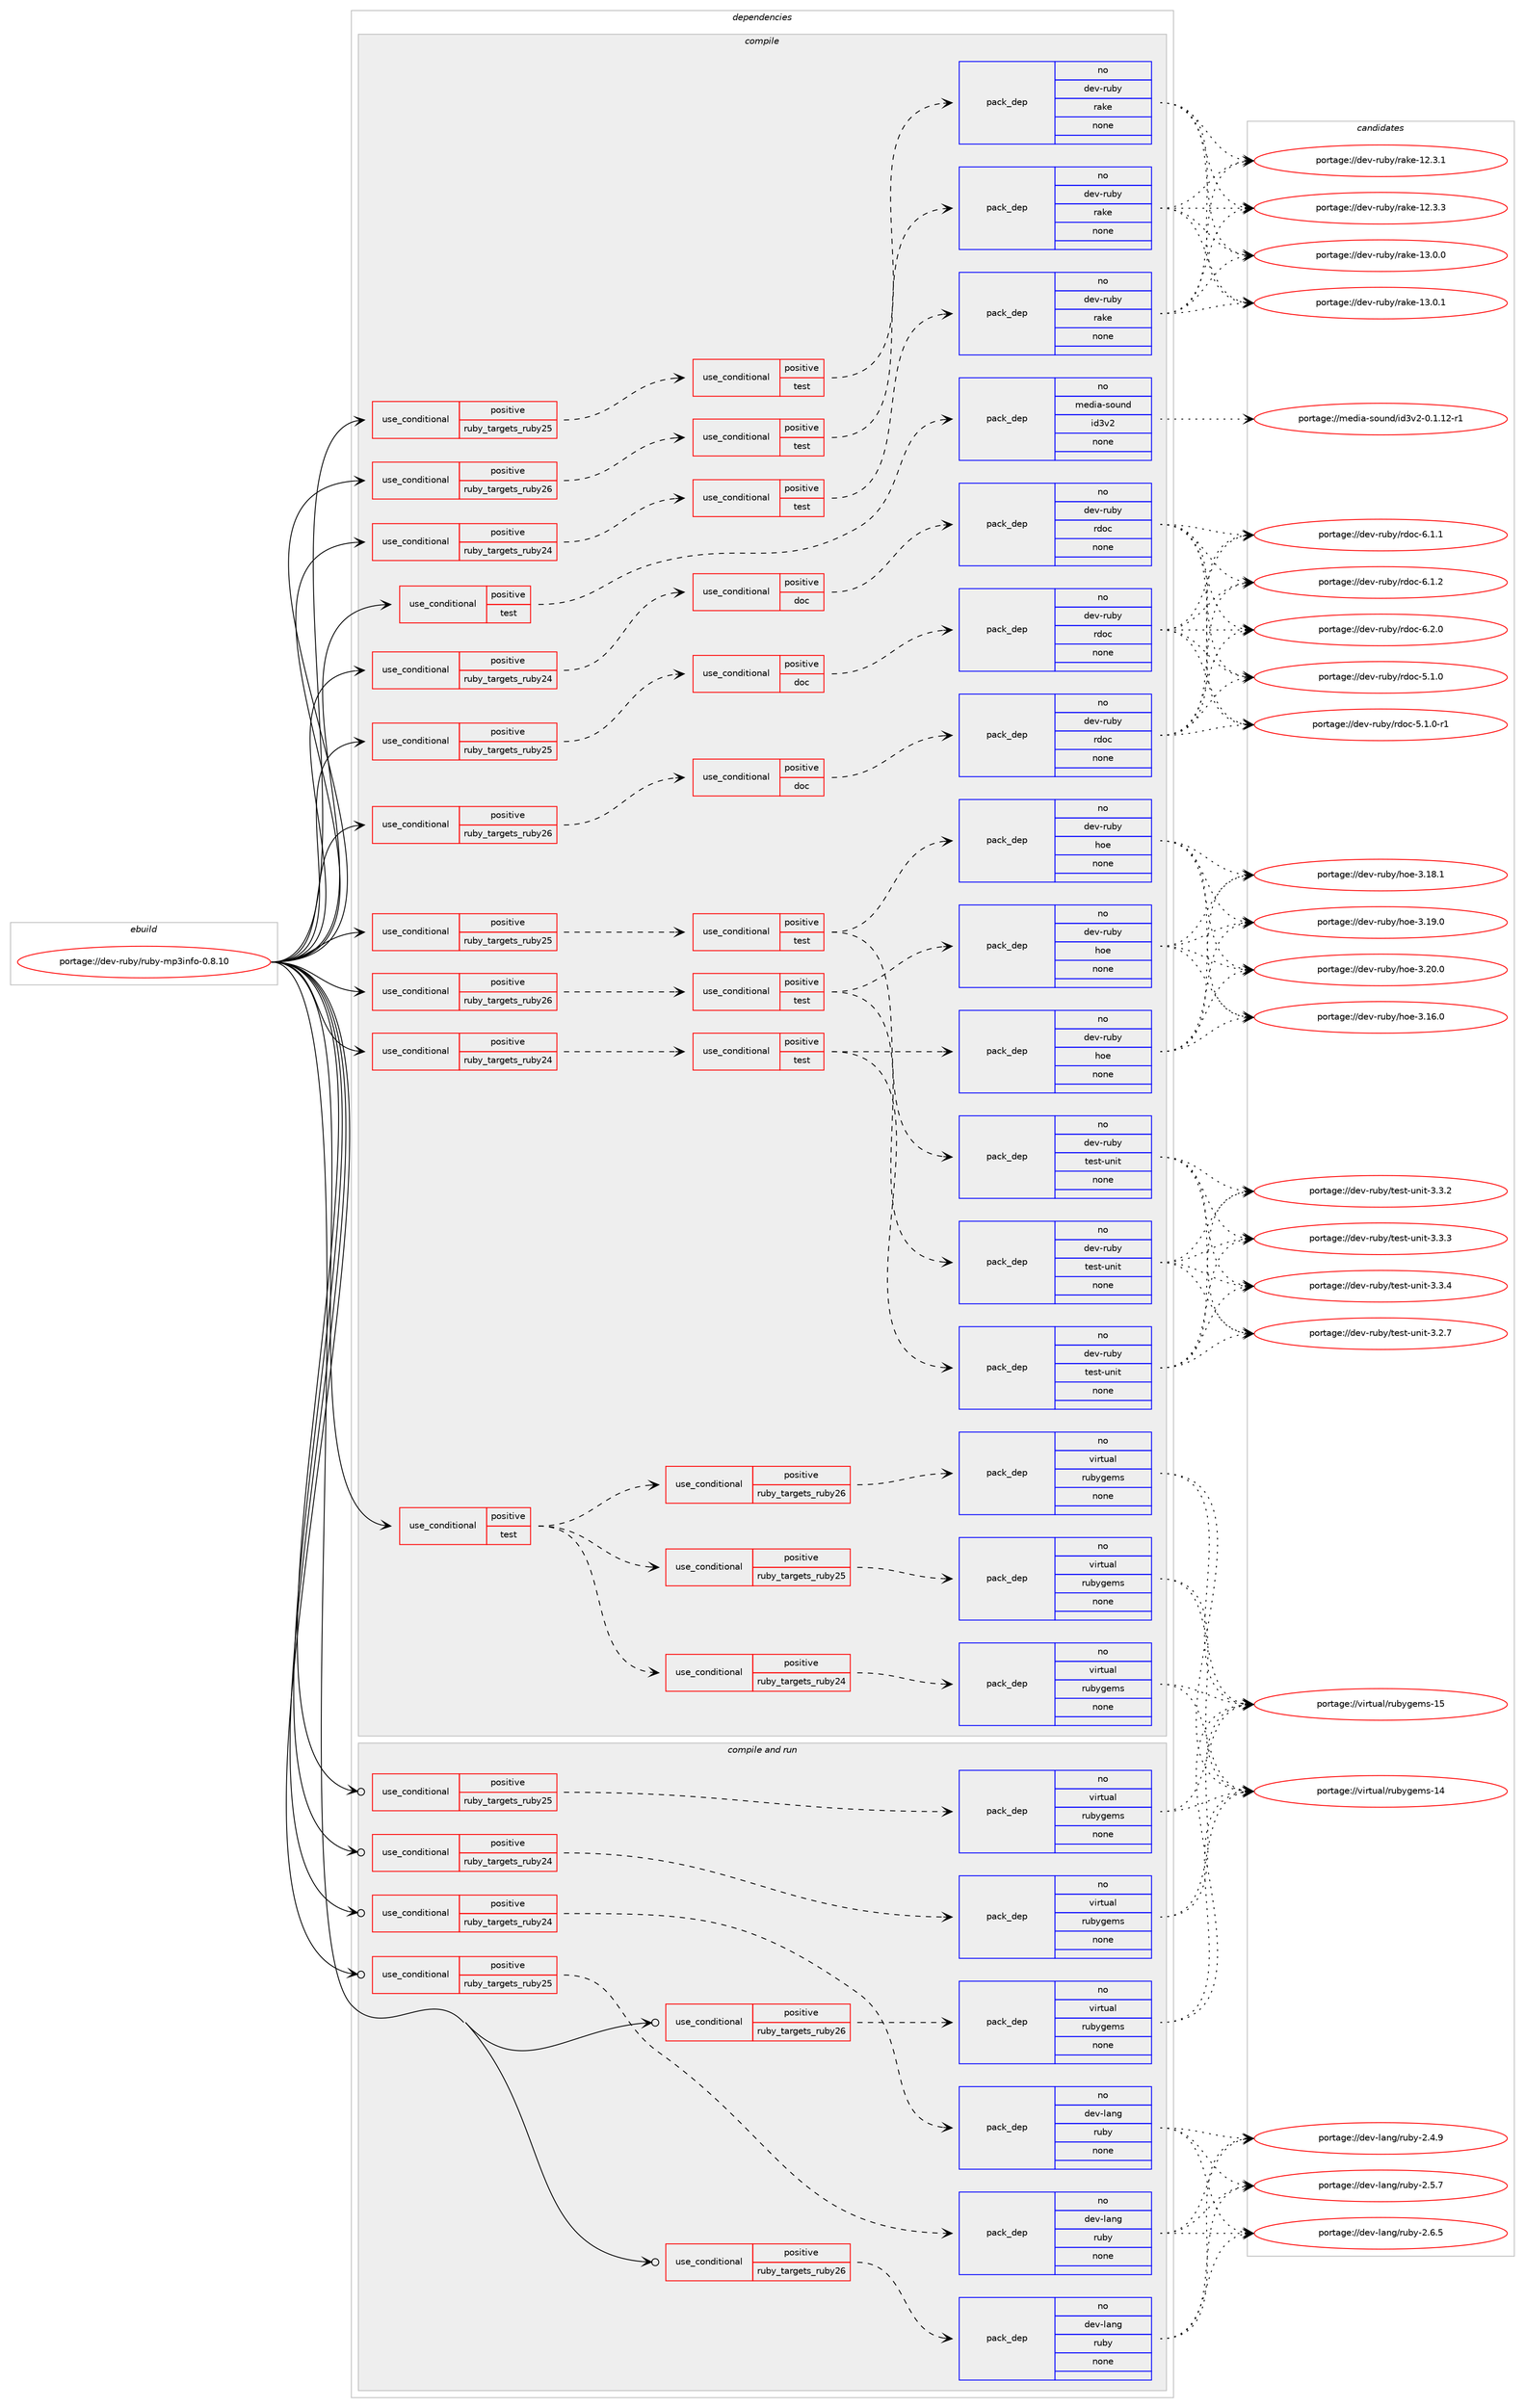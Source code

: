 digraph prolog {

# *************
# Graph options
# *************

newrank=true;
concentrate=true;
compound=true;
graph [rankdir=LR,fontname=Helvetica,fontsize=10,ranksep=1.5];#, ranksep=2.5, nodesep=0.2];
edge  [arrowhead=vee];
node  [fontname=Helvetica,fontsize=10];

# **********
# The ebuild
# **********

subgraph cluster_leftcol {
color=gray;
rank=same;
label=<<i>ebuild</i>>;
id [label="portage://dev-ruby/ruby-mp3info-0.8.10", color=red, width=4, href="../dev-ruby/ruby-mp3info-0.8.10.svg"];
}

# ****************
# The dependencies
# ****************

subgraph cluster_midcol {
color=gray;
label=<<i>dependencies</i>>;
subgraph cluster_compile {
fillcolor="#eeeeee";
style=filled;
label=<<i>compile</i>>;
subgraph cond64249 {
dependency245363 [label=<<TABLE BORDER="0" CELLBORDER="1" CELLSPACING="0" CELLPADDING="4"><TR><TD ROWSPAN="3" CELLPADDING="10">use_conditional</TD></TR><TR><TD>positive</TD></TR><TR><TD>ruby_targets_ruby24</TD></TR></TABLE>>, shape=none, color=red];
subgraph cond64250 {
dependency245364 [label=<<TABLE BORDER="0" CELLBORDER="1" CELLSPACING="0" CELLPADDING="4"><TR><TD ROWSPAN="3" CELLPADDING="10">use_conditional</TD></TR><TR><TD>positive</TD></TR><TR><TD>doc</TD></TR></TABLE>>, shape=none, color=red];
subgraph pack177569 {
dependency245365 [label=<<TABLE BORDER="0" CELLBORDER="1" CELLSPACING="0" CELLPADDING="4" WIDTH="220"><TR><TD ROWSPAN="6" CELLPADDING="30">pack_dep</TD></TR><TR><TD WIDTH="110">no</TD></TR><TR><TD>dev-ruby</TD></TR><TR><TD>rdoc</TD></TR><TR><TD>none</TD></TR><TR><TD></TD></TR></TABLE>>, shape=none, color=blue];
}
dependency245364:e -> dependency245365:w [weight=20,style="dashed",arrowhead="vee"];
}
dependency245363:e -> dependency245364:w [weight=20,style="dashed",arrowhead="vee"];
}
id:e -> dependency245363:w [weight=20,style="solid",arrowhead="vee"];
subgraph cond64251 {
dependency245366 [label=<<TABLE BORDER="0" CELLBORDER="1" CELLSPACING="0" CELLPADDING="4"><TR><TD ROWSPAN="3" CELLPADDING="10">use_conditional</TD></TR><TR><TD>positive</TD></TR><TR><TD>ruby_targets_ruby24</TD></TR></TABLE>>, shape=none, color=red];
subgraph cond64252 {
dependency245367 [label=<<TABLE BORDER="0" CELLBORDER="1" CELLSPACING="0" CELLPADDING="4"><TR><TD ROWSPAN="3" CELLPADDING="10">use_conditional</TD></TR><TR><TD>positive</TD></TR><TR><TD>test</TD></TR></TABLE>>, shape=none, color=red];
subgraph pack177570 {
dependency245368 [label=<<TABLE BORDER="0" CELLBORDER="1" CELLSPACING="0" CELLPADDING="4" WIDTH="220"><TR><TD ROWSPAN="6" CELLPADDING="30">pack_dep</TD></TR><TR><TD WIDTH="110">no</TD></TR><TR><TD>dev-ruby</TD></TR><TR><TD>hoe</TD></TR><TR><TD>none</TD></TR><TR><TD></TD></TR></TABLE>>, shape=none, color=blue];
}
dependency245367:e -> dependency245368:w [weight=20,style="dashed",arrowhead="vee"];
subgraph pack177571 {
dependency245369 [label=<<TABLE BORDER="0" CELLBORDER="1" CELLSPACING="0" CELLPADDING="4" WIDTH="220"><TR><TD ROWSPAN="6" CELLPADDING="30">pack_dep</TD></TR><TR><TD WIDTH="110">no</TD></TR><TR><TD>dev-ruby</TD></TR><TR><TD>test-unit</TD></TR><TR><TD>none</TD></TR><TR><TD></TD></TR></TABLE>>, shape=none, color=blue];
}
dependency245367:e -> dependency245369:w [weight=20,style="dashed",arrowhead="vee"];
}
dependency245366:e -> dependency245367:w [weight=20,style="dashed",arrowhead="vee"];
}
id:e -> dependency245366:w [weight=20,style="solid",arrowhead="vee"];
subgraph cond64253 {
dependency245370 [label=<<TABLE BORDER="0" CELLBORDER="1" CELLSPACING="0" CELLPADDING="4"><TR><TD ROWSPAN="3" CELLPADDING="10">use_conditional</TD></TR><TR><TD>positive</TD></TR><TR><TD>ruby_targets_ruby24</TD></TR></TABLE>>, shape=none, color=red];
subgraph cond64254 {
dependency245371 [label=<<TABLE BORDER="0" CELLBORDER="1" CELLSPACING="0" CELLPADDING="4"><TR><TD ROWSPAN="3" CELLPADDING="10">use_conditional</TD></TR><TR><TD>positive</TD></TR><TR><TD>test</TD></TR></TABLE>>, shape=none, color=red];
subgraph pack177572 {
dependency245372 [label=<<TABLE BORDER="0" CELLBORDER="1" CELLSPACING="0" CELLPADDING="4" WIDTH="220"><TR><TD ROWSPAN="6" CELLPADDING="30">pack_dep</TD></TR><TR><TD WIDTH="110">no</TD></TR><TR><TD>dev-ruby</TD></TR><TR><TD>rake</TD></TR><TR><TD>none</TD></TR><TR><TD></TD></TR></TABLE>>, shape=none, color=blue];
}
dependency245371:e -> dependency245372:w [weight=20,style="dashed",arrowhead="vee"];
}
dependency245370:e -> dependency245371:w [weight=20,style="dashed",arrowhead="vee"];
}
id:e -> dependency245370:w [weight=20,style="solid",arrowhead="vee"];
subgraph cond64255 {
dependency245373 [label=<<TABLE BORDER="0" CELLBORDER="1" CELLSPACING="0" CELLPADDING="4"><TR><TD ROWSPAN="3" CELLPADDING="10">use_conditional</TD></TR><TR><TD>positive</TD></TR><TR><TD>ruby_targets_ruby25</TD></TR></TABLE>>, shape=none, color=red];
subgraph cond64256 {
dependency245374 [label=<<TABLE BORDER="0" CELLBORDER="1" CELLSPACING="0" CELLPADDING="4"><TR><TD ROWSPAN="3" CELLPADDING="10">use_conditional</TD></TR><TR><TD>positive</TD></TR><TR><TD>doc</TD></TR></TABLE>>, shape=none, color=red];
subgraph pack177573 {
dependency245375 [label=<<TABLE BORDER="0" CELLBORDER="1" CELLSPACING="0" CELLPADDING="4" WIDTH="220"><TR><TD ROWSPAN="6" CELLPADDING="30">pack_dep</TD></TR><TR><TD WIDTH="110">no</TD></TR><TR><TD>dev-ruby</TD></TR><TR><TD>rdoc</TD></TR><TR><TD>none</TD></TR><TR><TD></TD></TR></TABLE>>, shape=none, color=blue];
}
dependency245374:e -> dependency245375:w [weight=20,style="dashed",arrowhead="vee"];
}
dependency245373:e -> dependency245374:w [weight=20,style="dashed",arrowhead="vee"];
}
id:e -> dependency245373:w [weight=20,style="solid",arrowhead="vee"];
subgraph cond64257 {
dependency245376 [label=<<TABLE BORDER="0" CELLBORDER="1" CELLSPACING="0" CELLPADDING="4"><TR><TD ROWSPAN="3" CELLPADDING="10">use_conditional</TD></TR><TR><TD>positive</TD></TR><TR><TD>ruby_targets_ruby25</TD></TR></TABLE>>, shape=none, color=red];
subgraph cond64258 {
dependency245377 [label=<<TABLE BORDER="0" CELLBORDER="1" CELLSPACING="0" CELLPADDING="4"><TR><TD ROWSPAN="3" CELLPADDING="10">use_conditional</TD></TR><TR><TD>positive</TD></TR><TR><TD>test</TD></TR></TABLE>>, shape=none, color=red];
subgraph pack177574 {
dependency245378 [label=<<TABLE BORDER="0" CELLBORDER="1" CELLSPACING="0" CELLPADDING="4" WIDTH="220"><TR><TD ROWSPAN="6" CELLPADDING="30">pack_dep</TD></TR><TR><TD WIDTH="110">no</TD></TR><TR><TD>dev-ruby</TD></TR><TR><TD>hoe</TD></TR><TR><TD>none</TD></TR><TR><TD></TD></TR></TABLE>>, shape=none, color=blue];
}
dependency245377:e -> dependency245378:w [weight=20,style="dashed",arrowhead="vee"];
subgraph pack177575 {
dependency245379 [label=<<TABLE BORDER="0" CELLBORDER="1" CELLSPACING="0" CELLPADDING="4" WIDTH="220"><TR><TD ROWSPAN="6" CELLPADDING="30">pack_dep</TD></TR><TR><TD WIDTH="110">no</TD></TR><TR><TD>dev-ruby</TD></TR><TR><TD>test-unit</TD></TR><TR><TD>none</TD></TR><TR><TD></TD></TR></TABLE>>, shape=none, color=blue];
}
dependency245377:e -> dependency245379:w [weight=20,style="dashed",arrowhead="vee"];
}
dependency245376:e -> dependency245377:w [weight=20,style="dashed",arrowhead="vee"];
}
id:e -> dependency245376:w [weight=20,style="solid",arrowhead="vee"];
subgraph cond64259 {
dependency245380 [label=<<TABLE BORDER="0" CELLBORDER="1" CELLSPACING="0" CELLPADDING="4"><TR><TD ROWSPAN="3" CELLPADDING="10">use_conditional</TD></TR><TR><TD>positive</TD></TR><TR><TD>ruby_targets_ruby25</TD></TR></TABLE>>, shape=none, color=red];
subgraph cond64260 {
dependency245381 [label=<<TABLE BORDER="0" CELLBORDER="1" CELLSPACING="0" CELLPADDING="4"><TR><TD ROWSPAN="3" CELLPADDING="10">use_conditional</TD></TR><TR><TD>positive</TD></TR><TR><TD>test</TD></TR></TABLE>>, shape=none, color=red];
subgraph pack177576 {
dependency245382 [label=<<TABLE BORDER="0" CELLBORDER="1" CELLSPACING="0" CELLPADDING="4" WIDTH="220"><TR><TD ROWSPAN="6" CELLPADDING="30">pack_dep</TD></TR><TR><TD WIDTH="110">no</TD></TR><TR><TD>dev-ruby</TD></TR><TR><TD>rake</TD></TR><TR><TD>none</TD></TR><TR><TD></TD></TR></TABLE>>, shape=none, color=blue];
}
dependency245381:e -> dependency245382:w [weight=20,style="dashed",arrowhead="vee"];
}
dependency245380:e -> dependency245381:w [weight=20,style="dashed",arrowhead="vee"];
}
id:e -> dependency245380:w [weight=20,style="solid",arrowhead="vee"];
subgraph cond64261 {
dependency245383 [label=<<TABLE BORDER="0" CELLBORDER="1" CELLSPACING="0" CELLPADDING="4"><TR><TD ROWSPAN="3" CELLPADDING="10">use_conditional</TD></TR><TR><TD>positive</TD></TR><TR><TD>ruby_targets_ruby26</TD></TR></TABLE>>, shape=none, color=red];
subgraph cond64262 {
dependency245384 [label=<<TABLE BORDER="0" CELLBORDER="1" CELLSPACING="0" CELLPADDING="4"><TR><TD ROWSPAN="3" CELLPADDING="10">use_conditional</TD></TR><TR><TD>positive</TD></TR><TR><TD>doc</TD></TR></TABLE>>, shape=none, color=red];
subgraph pack177577 {
dependency245385 [label=<<TABLE BORDER="0" CELLBORDER="1" CELLSPACING="0" CELLPADDING="4" WIDTH="220"><TR><TD ROWSPAN="6" CELLPADDING="30">pack_dep</TD></TR><TR><TD WIDTH="110">no</TD></TR><TR><TD>dev-ruby</TD></TR><TR><TD>rdoc</TD></TR><TR><TD>none</TD></TR><TR><TD></TD></TR></TABLE>>, shape=none, color=blue];
}
dependency245384:e -> dependency245385:w [weight=20,style="dashed",arrowhead="vee"];
}
dependency245383:e -> dependency245384:w [weight=20,style="dashed",arrowhead="vee"];
}
id:e -> dependency245383:w [weight=20,style="solid",arrowhead="vee"];
subgraph cond64263 {
dependency245386 [label=<<TABLE BORDER="0" CELLBORDER="1" CELLSPACING="0" CELLPADDING="4"><TR><TD ROWSPAN="3" CELLPADDING="10">use_conditional</TD></TR><TR><TD>positive</TD></TR><TR><TD>ruby_targets_ruby26</TD></TR></TABLE>>, shape=none, color=red];
subgraph cond64264 {
dependency245387 [label=<<TABLE BORDER="0" CELLBORDER="1" CELLSPACING="0" CELLPADDING="4"><TR><TD ROWSPAN="3" CELLPADDING="10">use_conditional</TD></TR><TR><TD>positive</TD></TR><TR><TD>test</TD></TR></TABLE>>, shape=none, color=red];
subgraph pack177578 {
dependency245388 [label=<<TABLE BORDER="0" CELLBORDER="1" CELLSPACING="0" CELLPADDING="4" WIDTH="220"><TR><TD ROWSPAN="6" CELLPADDING="30">pack_dep</TD></TR><TR><TD WIDTH="110">no</TD></TR><TR><TD>dev-ruby</TD></TR><TR><TD>hoe</TD></TR><TR><TD>none</TD></TR><TR><TD></TD></TR></TABLE>>, shape=none, color=blue];
}
dependency245387:e -> dependency245388:w [weight=20,style="dashed",arrowhead="vee"];
subgraph pack177579 {
dependency245389 [label=<<TABLE BORDER="0" CELLBORDER="1" CELLSPACING="0" CELLPADDING="4" WIDTH="220"><TR><TD ROWSPAN="6" CELLPADDING="30">pack_dep</TD></TR><TR><TD WIDTH="110">no</TD></TR><TR><TD>dev-ruby</TD></TR><TR><TD>test-unit</TD></TR><TR><TD>none</TD></TR><TR><TD></TD></TR></TABLE>>, shape=none, color=blue];
}
dependency245387:e -> dependency245389:w [weight=20,style="dashed",arrowhead="vee"];
}
dependency245386:e -> dependency245387:w [weight=20,style="dashed",arrowhead="vee"];
}
id:e -> dependency245386:w [weight=20,style="solid",arrowhead="vee"];
subgraph cond64265 {
dependency245390 [label=<<TABLE BORDER="0" CELLBORDER="1" CELLSPACING="0" CELLPADDING="4"><TR><TD ROWSPAN="3" CELLPADDING="10">use_conditional</TD></TR><TR><TD>positive</TD></TR><TR><TD>ruby_targets_ruby26</TD></TR></TABLE>>, shape=none, color=red];
subgraph cond64266 {
dependency245391 [label=<<TABLE BORDER="0" CELLBORDER="1" CELLSPACING="0" CELLPADDING="4"><TR><TD ROWSPAN="3" CELLPADDING="10">use_conditional</TD></TR><TR><TD>positive</TD></TR><TR><TD>test</TD></TR></TABLE>>, shape=none, color=red];
subgraph pack177580 {
dependency245392 [label=<<TABLE BORDER="0" CELLBORDER="1" CELLSPACING="0" CELLPADDING="4" WIDTH="220"><TR><TD ROWSPAN="6" CELLPADDING="30">pack_dep</TD></TR><TR><TD WIDTH="110">no</TD></TR><TR><TD>dev-ruby</TD></TR><TR><TD>rake</TD></TR><TR><TD>none</TD></TR><TR><TD></TD></TR></TABLE>>, shape=none, color=blue];
}
dependency245391:e -> dependency245392:w [weight=20,style="dashed",arrowhead="vee"];
}
dependency245390:e -> dependency245391:w [weight=20,style="dashed",arrowhead="vee"];
}
id:e -> dependency245390:w [weight=20,style="solid",arrowhead="vee"];
subgraph cond64267 {
dependency245393 [label=<<TABLE BORDER="0" CELLBORDER="1" CELLSPACING="0" CELLPADDING="4"><TR><TD ROWSPAN="3" CELLPADDING="10">use_conditional</TD></TR><TR><TD>positive</TD></TR><TR><TD>test</TD></TR></TABLE>>, shape=none, color=red];
subgraph cond64268 {
dependency245394 [label=<<TABLE BORDER="0" CELLBORDER="1" CELLSPACING="0" CELLPADDING="4"><TR><TD ROWSPAN="3" CELLPADDING="10">use_conditional</TD></TR><TR><TD>positive</TD></TR><TR><TD>ruby_targets_ruby24</TD></TR></TABLE>>, shape=none, color=red];
subgraph pack177581 {
dependency245395 [label=<<TABLE BORDER="0" CELLBORDER="1" CELLSPACING="0" CELLPADDING="4" WIDTH="220"><TR><TD ROWSPAN="6" CELLPADDING="30">pack_dep</TD></TR><TR><TD WIDTH="110">no</TD></TR><TR><TD>virtual</TD></TR><TR><TD>rubygems</TD></TR><TR><TD>none</TD></TR><TR><TD></TD></TR></TABLE>>, shape=none, color=blue];
}
dependency245394:e -> dependency245395:w [weight=20,style="dashed",arrowhead="vee"];
}
dependency245393:e -> dependency245394:w [weight=20,style="dashed",arrowhead="vee"];
subgraph cond64269 {
dependency245396 [label=<<TABLE BORDER="0" CELLBORDER="1" CELLSPACING="0" CELLPADDING="4"><TR><TD ROWSPAN="3" CELLPADDING="10">use_conditional</TD></TR><TR><TD>positive</TD></TR><TR><TD>ruby_targets_ruby25</TD></TR></TABLE>>, shape=none, color=red];
subgraph pack177582 {
dependency245397 [label=<<TABLE BORDER="0" CELLBORDER="1" CELLSPACING="0" CELLPADDING="4" WIDTH="220"><TR><TD ROWSPAN="6" CELLPADDING="30">pack_dep</TD></TR><TR><TD WIDTH="110">no</TD></TR><TR><TD>virtual</TD></TR><TR><TD>rubygems</TD></TR><TR><TD>none</TD></TR><TR><TD></TD></TR></TABLE>>, shape=none, color=blue];
}
dependency245396:e -> dependency245397:w [weight=20,style="dashed",arrowhead="vee"];
}
dependency245393:e -> dependency245396:w [weight=20,style="dashed",arrowhead="vee"];
subgraph cond64270 {
dependency245398 [label=<<TABLE BORDER="0" CELLBORDER="1" CELLSPACING="0" CELLPADDING="4"><TR><TD ROWSPAN="3" CELLPADDING="10">use_conditional</TD></TR><TR><TD>positive</TD></TR><TR><TD>ruby_targets_ruby26</TD></TR></TABLE>>, shape=none, color=red];
subgraph pack177583 {
dependency245399 [label=<<TABLE BORDER="0" CELLBORDER="1" CELLSPACING="0" CELLPADDING="4" WIDTH="220"><TR><TD ROWSPAN="6" CELLPADDING="30">pack_dep</TD></TR><TR><TD WIDTH="110">no</TD></TR><TR><TD>virtual</TD></TR><TR><TD>rubygems</TD></TR><TR><TD>none</TD></TR><TR><TD></TD></TR></TABLE>>, shape=none, color=blue];
}
dependency245398:e -> dependency245399:w [weight=20,style="dashed",arrowhead="vee"];
}
dependency245393:e -> dependency245398:w [weight=20,style="dashed",arrowhead="vee"];
}
id:e -> dependency245393:w [weight=20,style="solid",arrowhead="vee"];
subgraph cond64271 {
dependency245400 [label=<<TABLE BORDER="0" CELLBORDER="1" CELLSPACING="0" CELLPADDING="4"><TR><TD ROWSPAN="3" CELLPADDING="10">use_conditional</TD></TR><TR><TD>positive</TD></TR><TR><TD>test</TD></TR></TABLE>>, shape=none, color=red];
subgraph pack177584 {
dependency245401 [label=<<TABLE BORDER="0" CELLBORDER="1" CELLSPACING="0" CELLPADDING="4" WIDTH="220"><TR><TD ROWSPAN="6" CELLPADDING="30">pack_dep</TD></TR><TR><TD WIDTH="110">no</TD></TR><TR><TD>media-sound</TD></TR><TR><TD>id3v2</TD></TR><TR><TD>none</TD></TR><TR><TD></TD></TR></TABLE>>, shape=none, color=blue];
}
dependency245400:e -> dependency245401:w [weight=20,style="dashed",arrowhead="vee"];
}
id:e -> dependency245400:w [weight=20,style="solid",arrowhead="vee"];
}
subgraph cluster_compileandrun {
fillcolor="#eeeeee";
style=filled;
label=<<i>compile and run</i>>;
subgraph cond64272 {
dependency245402 [label=<<TABLE BORDER="0" CELLBORDER="1" CELLSPACING="0" CELLPADDING="4"><TR><TD ROWSPAN="3" CELLPADDING="10">use_conditional</TD></TR><TR><TD>positive</TD></TR><TR><TD>ruby_targets_ruby24</TD></TR></TABLE>>, shape=none, color=red];
subgraph pack177585 {
dependency245403 [label=<<TABLE BORDER="0" CELLBORDER="1" CELLSPACING="0" CELLPADDING="4" WIDTH="220"><TR><TD ROWSPAN="6" CELLPADDING="30">pack_dep</TD></TR><TR><TD WIDTH="110">no</TD></TR><TR><TD>dev-lang</TD></TR><TR><TD>ruby</TD></TR><TR><TD>none</TD></TR><TR><TD></TD></TR></TABLE>>, shape=none, color=blue];
}
dependency245402:e -> dependency245403:w [weight=20,style="dashed",arrowhead="vee"];
}
id:e -> dependency245402:w [weight=20,style="solid",arrowhead="odotvee"];
subgraph cond64273 {
dependency245404 [label=<<TABLE BORDER="0" CELLBORDER="1" CELLSPACING="0" CELLPADDING="4"><TR><TD ROWSPAN="3" CELLPADDING="10">use_conditional</TD></TR><TR><TD>positive</TD></TR><TR><TD>ruby_targets_ruby24</TD></TR></TABLE>>, shape=none, color=red];
subgraph pack177586 {
dependency245405 [label=<<TABLE BORDER="0" CELLBORDER="1" CELLSPACING="0" CELLPADDING="4" WIDTH="220"><TR><TD ROWSPAN="6" CELLPADDING="30">pack_dep</TD></TR><TR><TD WIDTH="110">no</TD></TR><TR><TD>virtual</TD></TR><TR><TD>rubygems</TD></TR><TR><TD>none</TD></TR><TR><TD></TD></TR></TABLE>>, shape=none, color=blue];
}
dependency245404:e -> dependency245405:w [weight=20,style="dashed",arrowhead="vee"];
}
id:e -> dependency245404:w [weight=20,style="solid",arrowhead="odotvee"];
subgraph cond64274 {
dependency245406 [label=<<TABLE BORDER="0" CELLBORDER="1" CELLSPACING="0" CELLPADDING="4"><TR><TD ROWSPAN="3" CELLPADDING="10">use_conditional</TD></TR><TR><TD>positive</TD></TR><TR><TD>ruby_targets_ruby25</TD></TR></TABLE>>, shape=none, color=red];
subgraph pack177587 {
dependency245407 [label=<<TABLE BORDER="0" CELLBORDER="1" CELLSPACING="0" CELLPADDING="4" WIDTH="220"><TR><TD ROWSPAN="6" CELLPADDING="30">pack_dep</TD></TR><TR><TD WIDTH="110">no</TD></TR><TR><TD>dev-lang</TD></TR><TR><TD>ruby</TD></TR><TR><TD>none</TD></TR><TR><TD></TD></TR></TABLE>>, shape=none, color=blue];
}
dependency245406:e -> dependency245407:w [weight=20,style="dashed",arrowhead="vee"];
}
id:e -> dependency245406:w [weight=20,style="solid",arrowhead="odotvee"];
subgraph cond64275 {
dependency245408 [label=<<TABLE BORDER="0" CELLBORDER="1" CELLSPACING="0" CELLPADDING="4"><TR><TD ROWSPAN="3" CELLPADDING="10">use_conditional</TD></TR><TR><TD>positive</TD></TR><TR><TD>ruby_targets_ruby25</TD></TR></TABLE>>, shape=none, color=red];
subgraph pack177588 {
dependency245409 [label=<<TABLE BORDER="0" CELLBORDER="1" CELLSPACING="0" CELLPADDING="4" WIDTH="220"><TR><TD ROWSPAN="6" CELLPADDING="30">pack_dep</TD></TR><TR><TD WIDTH="110">no</TD></TR><TR><TD>virtual</TD></TR><TR><TD>rubygems</TD></TR><TR><TD>none</TD></TR><TR><TD></TD></TR></TABLE>>, shape=none, color=blue];
}
dependency245408:e -> dependency245409:w [weight=20,style="dashed",arrowhead="vee"];
}
id:e -> dependency245408:w [weight=20,style="solid",arrowhead="odotvee"];
subgraph cond64276 {
dependency245410 [label=<<TABLE BORDER="0" CELLBORDER="1" CELLSPACING="0" CELLPADDING="4"><TR><TD ROWSPAN="3" CELLPADDING="10">use_conditional</TD></TR><TR><TD>positive</TD></TR><TR><TD>ruby_targets_ruby26</TD></TR></TABLE>>, shape=none, color=red];
subgraph pack177589 {
dependency245411 [label=<<TABLE BORDER="0" CELLBORDER="1" CELLSPACING="0" CELLPADDING="4" WIDTH="220"><TR><TD ROWSPAN="6" CELLPADDING="30">pack_dep</TD></TR><TR><TD WIDTH="110">no</TD></TR><TR><TD>dev-lang</TD></TR><TR><TD>ruby</TD></TR><TR><TD>none</TD></TR><TR><TD></TD></TR></TABLE>>, shape=none, color=blue];
}
dependency245410:e -> dependency245411:w [weight=20,style="dashed",arrowhead="vee"];
}
id:e -> dependency245410:w [weight=20,style="solid",arrowhead="odotvee"];
subgraph cond64277 {
dependency245412 [label=<<TABLE BORDER="0" CELLBORDER="1" CELLSPACING="0" CELLPADDING="4"><TR><TD ROWSPAN="3" CELLPADDING="10">use_conditional</TD></TR><TR><TD>positive</TD></TR><TR><TD>ruby_targets_ruby26</TD></TR></TABLE>>, shape=none, color=red];
subgraph pack177590 {
dependency245413 [label=<<TABLE BORDER="0" CELLBORDER="1" CELLSPACING="0" CELLPADDING="4" WIDTH="220"><TR><TD ROWSPAN="6" CELLPADDING="30">pack_dep</TD></TR><TR><TD WIDTH="110">no</TD></TR><TR><TD>virtual</TD></TR><TR><TD>rubygems</TD></TR><TR><TD>none</TD></TR><TR><TD></TD></TR></TABLE>>, shape=none, color=blue];
}
dependency245412:e -> dependency245413:w [weight=20,style="dashed",arrowhead="vee"];
}
id:e -> dependency245412:w [weight=20,style="solid",arrowhead="odotvee"];
}
subgraph cluster_run {
fillcolor="#eeeeee";
style=filled;
label=<<i>run</i>>;
}
}

# **************
# The candidates
# **************

subgraph cluster_choices {
rank=same;
color=gray;
label=<<i>candidates</i>>;

subgraph choice177569 {
color=black;
nodesep=1;
choiceportage10010111845114117981214711410011199455346494648 [label="portage://dev-ruby/rdoc-5.1.0", color=red, width=4,href="../dev-ruby/rdoc-5.1.0.svg"];
choiceportage100101118451141179812147114100111994553464946484511449 [label="portage://dev-ruby/rdoc-5.1.0-r1", color=red, width=4,href="../dev-ruby/rdoc-5.1.0-r1.svg"];
choiceportage10010111845114117981214711410011199455446494649 [label="portage://dev-ruby/rdoc-6.1.1", color=red, width=4,href="../dev-ruby/rdoc-6.1.1.svg"];
choiceportage10010111845114117981214711410011199455446494650 [label="portage://dev-ruby/rdoc-6.1.2", color=red, width=4,href="../dev-ruby/rdoc-6.1.2.svg"];
choiceportage10010111845114117981214711410011199455446504648 [label="portage://dev-ruby/rdoc-6.2.0", color=red, width=4,href="../dev-ruby/rdoc-6.2.0.svg"];
dependency245365:e -> choiceportage10010111845114117981214711410011199455346494648:w [style=dotted,weight="100"];
dependency245365:e -> choiceportage100101118451141179812147114100111994553464946484511449:w [style=dotted,weight="100"];
dependency245365:e -> choiceportage10010111845114117981214711410011199455446494649:w [style=dotted,weight="100"];
dependency245365:e -> choiceportage10010111845114117981214711410011199455446494650:w [style=dotted,weight="100"];
dependency245365:e -> choiceportage10010111845114117981214711410011199455446504648:w [style=dotted,weight="100"];
}
subgraph choice177570 {
color=black;
nodesep=1;
choiceportage10010111845114117981214710411110145514649544648 [label="portage://dev-ruby/hoe-3.16.0", color=red, width=4,href="../dev-ruby/hoe-3.16.0.svg"];
choiceportage10010111845114117981214710411110145514649564649 [label="portage://dev-ruby/hoe-3.18.1", color=red, width=4,href="../dev-ruby/hoe-3.18.1.svg"];
choiceportage10010111845114117981214710411110145514649574648 [label="portage://dev-ruby/hoe-3.19.0", color=red, width=4,href="../dev-ruby/hoe-3.19.0.svg"];
choiceportage10010111845114117981214710411110145514650484648 [label="portage://dev-ruby/hoe-3.20.0", color=red, width=4,href="../dev-ruby/hoe-3.20.0.svg"];
dependency245368:e -> choiceportage10010111845114117981214710411110145514649544648:w [style=dotted,weight="100"];
dependency245368:e -> choiceportage10010111845114117981214710411110145514649564649:w [style=dotted,weight="100"];
dependency245368:e -> choiceportage10010111845114117981214710411110145514649574648:w [style=dotted,weight="100"];
dependency245368:e -> choiceportage10010111845114117981214710411110145514650484648:w [style=dotted,weight="100"];
}
subgraph choice177571 {
color=black;
nodesep=1;
choiceportage10010111845114117981214711610111511645117110105116455146504655 [label="portage://dev-ruby/test-unit-3.2.7", color=red, width=4,href="../dev-ruby/test-unit-3.2.7.svg"];
choiceportage10010111845114117981214711610111511645117110105116455146514650 [label="portage://dev-ruby/test-unit-3.3.2", color=red, width=4,href="../dev-ruby/test-unit-3.3.2.svg"];
choiceportage10010111845114117981214711610111511645117110105116455146514651 [label="portage://dev-ruby/test-unit-3.3.3", color=red, width=4,href="../dev-ruby/test-unit-3.3.3.svg"];
choiceportage10010111845114117981214711610111511645117110105116455146514652 [label="portage://dev-ruby/test-unit-3.3.4", color=red, width=4,href="../dev-ruby/test-unit-3.3.4.svg"];
dependency245369:e -> choiceportage10010111845114117981214711610111511645117110105116455146504655:w [style=dotted,weight="100"];
dependency245369:e -> choiceportage10010111845114117981214711610111511645117110105116455146514650:w [style=dotted,weight="100"];
dependency245369:e -> choiceportage10010111845114117981214711610111511645117110105116455146514651:w [style=dotted,weight="100"];
dependency245369:e -> choiceportage10010111845114117981214711610111511645117110105116455146514652:w [style=dotted,weight="100"];
}
subgraph choice177572 {
color=black;
nodesep=1;
choiceportage1001011184511411798121471149710710145495046514649 [label="portage://dev-ruby/rake-12.3.1", color=red, width=4,href="../dev-ruby/rake-12.3.1.svg"];
choiceportage1001011184511411798121471149710710145495046514651 [label="portage://dev-ruby/rake-12.3.3", color=red, width=4,href="../dev-ruby/rake-12.3.3.svg"];
choiceportage1001011184511411798121471149710710145495146484648 [label="portage://dev-ruby/rake-13.0.0", color=red, width=4,href="../dev-ruby/rake-13.0.0.svg"];
choiceportage1001011184511411798121471149710710145495146484649 [label="portage://dev-ruby/rake-13.0.1", color=red, width=4,href="../dev-ruby/rake-13.0.1.svg"];
dependency245372:e -> choiceportage1001011184511411798121471149710710145495046514649:w [style=dotted,weight="100"];
dependency245372:e -> choiceportage1001011184511411798121471149710710145495046514651:w [style=dotted,weight="100"];
dependency245372:e -> choiceportage1001011184511411798121471149710710145495146484648:w [style=dotted,weight="100"];
dependency245372:e -> choiceportage1001011184511411798121471149710710145495146484649:w [style=dotted,weight="100"];
}
subgraph choice177573 {
color=black;
nodesep=1;
choiceportage10010111845114117981214711410011199455346494648 [label="portage://dev-ruby/rdoc-5.1.0", color=red, width=4,href="../dev-ruby/rdoc-5.1.0.svg"];
choiceportage100101118451141179812147114100111994553464946484511449 [label="portage://dev-ruby/rdoc-5.1.0-r1", color=red, width=4,href="../dev-ruby/rdoc-5.1.0-r1.svg"];
choiceportage10010111845114117981214711410011199455446494649 [label="portage://dev-ruby/rdoc-6.1.1", color=red, width=4,href="../dev-ruby/rdoc-6.1.1.svg"];
choiceportage10010111845114117981214711410011199455446494650 [label="portage://dev-ruby/rdoc-6.1.2", color=red, width=4,href="../dev-ruby/rdoc-6.1.2.svg"];
choiceportage10010111845114117981214711410011199455446504648 [label="portage://dev-ruby/rdoc-6.2.0", color=red, width=4,href="../dev-ruby/rdoc-6.2.0.svg"];
dependency245375:e -> choiceportage10010111845114117981214711410011199455346494648:w [style=dotted,weight="100"];
dependency245375:e -> choiceportage100101118451141179812147114100111994553464946484511449:w [style=dotted,weight="100"];
dependency245375:e -> choiceportage10010111845114117981214711410011199455446494649:w [style=dotted,weight="100"];
dependency245375:e -> choiceportage10010111845114117981214711410011199455446494650:w [style=dotted,weight="100"];
dependency245375:e -> choiceportage10010111845114117981214711410011199455446504648:w [style=dotted,weight="100"];
}
subgraph choice177574 {
color=black;
nodesep=1;
choiceportage10010111845114117981214710411110145514649544648 [label="portage://dev-ruby/hoe-3.16.0", color=red, width=4,href="../dev-ruby/hoe-3.16.0.svg"];
choiceportage10010111845114117981214710411110145514649564649 [label="portage://dev-ruby/hoe-3.18.1", color=red, width=4,href="../dev-ruby/hoe-3.18.1.svg"];
choiceportage10010111845114117981214710411110145514649574648 [label="portage://dev-ruby/hoe-3.19.0", color=red, width=4,href="../dev-ruby/hoe-3.19.0.svg"];
choiceportage10010111845114117981214710411110145514650484648 [label="portage://dev-ruby/hoe-3.20.0", color=red, width=4,href="../dev-ruby/hoe-3.20.0.svg"];
dependency245378:e -> choiceportage10010111845114117981214710411110145514649544648:w [style=dotted,weight="100"];
dependency245378:e -> choiceportage10010111845114117981214710411110145514649564649:w [style=dotted,weight="100"];
dependency245378:e -> choiceportage10010111845114117981214710411110145514649574648:w [style=dotted,weight="100"];
dependency245378:e -> choiceportage10010111845114117981214710411110145514650484648:w [style=dotted,weight="100"];
}
subgraph choice177575 {
color=black;
nodesep=1;
choiceportage10010111845114117981214711610111511645117110105116455146504655 [label="portage://dev-ruby/test-unit-3.2.7", color=red, width=4,href="../dev-ruby/test-unit-3.2.7.svg"];
choiceportage10010111845114117981214711610111511645117110105116455146514650 [label="portage://dev-ruby/test-unit-3.3.2", color=red, width=4,href="../dev-ruby/test-unit-3.3.2.svg"];
choiceportage10010111845114117981214711610111511645117110105116455146514651 [label="portage://dev-ruby/test-unit-3.3.3", color=red, width=4,href="../dev-ruby/test-unit-3.3.3.svg"];
choiceportage10010111845114117981214711610111511645117110105116455146514652 [label="portage://dev-ruby/test-unit-3.3.4", color=red, width=4,href="../dev-ruby/test-unit-3.3.4.svg"];
dependency245379:e -> choiceportage10010111845114117981214711610111511645117110105116455146504655:w [style=dotted,weight="100"];
dependency245379:e -> choiceportage10010111845114117981214711610111511645117110105116455146514650:w [style=dotted,weight="100"];
dependency245379:e -> choiceportage10010111845114117981214711610111511645117110105116455146514651:w [style=dotted,weight="100"];
dependency245379:e -> choiceportage10010111845114117981214711610111511645117110105116455146514652:w [style=dotted,weight="100"];
}
subgraph choice177576 {
color=black;
nodesep=1;
choiceportage1001011184511411798121471149710710145495046514649 [label="portage://dev-ruby/rake-12.3.1", color=red, width=4,href="../dev-ruby/rake-12.3.1.svg"];
choiceportage1001011184511411798121471149710710145495046514651 [label="portage://dev-ruby/rake-12.3.3", color=red, width=4,href="../dev-ruby/rake-12.3.3.svg"];
choiceportage1001011184511411798121471149710710145495146484648 [label="portage://dev-ruby/rake-13.0.0", color=red, width=4,href="../dev-ruby/rake-13.0.0.svg"];
choiceportage1001011184511411798121471149710710145495146484649 [label="portage://dev-ruby/rake-13.0.1", color=red, width=4,href="../dev-ruby/rake-13.0.1.svg"];
dependency245382:e -> choiceportage1001011184511411798121471149710710145495046514649:w [style=dotted,weight="100"];
dependency245382:e -> choiceportage1001011184511411798121471149710710145495046514651:w [style=dotted,weight="100"];
dependency245382:e -> choiceportage1001011184511411798121471149710710145495146484648:w [style=dotted,weight="100"];
dependency245382:e -> choiceportage1001011184511411798121471149710710145495146484649:w [style=dotted,weight="100"];
}
subgraph choice177577 {
color=black;
nodesep=1;
choiceportage10010111845114117981214711410011199455346494648 [label="portage://dev-ruby/rdoc-5.1.0", color=red, width=4,href="../dev-ruby/rdoc-5.1.0.svg"];
choiceportage100101118451141179812147114100111994553464946484511449 [label="portage://dev-ruby/rdoc-5.1.0-r1", color=red, width=4,href="../dev-ruby/rdoc-5.1.0-r1.svg"];
choiceportage10010111845114117981214711410011199455446494649 [label="portage://dev-ruby/rdoc-6.1.1", color=red, width=4,href="../dev-ruby/rdoc-6.1.1.svg"];
choiceportage10010111845114117981214711410011199455446494650 [label="portage://dev-ruby/rdoc-6.1.2", color=red, width=4,href="../dev-ruby/rdoc-6.1.2.svg"];
choiceportage10010111845114117981214711410011199455446504648 [label="portage://dev-ruby/rdoc-6.2.0", color=red, width=4,href="../dev-ruby/rdoc-6.2.0.svg"];
dependency245385:e -> choiceportage10010111845114117981214711410011199455346494648:w [style=dotted,weight="100"];
dependency245385:e -> choiceportage100101118451141179812147114100111994553464946484511449:w [style=dotted,weight="100"];
dependency245385:e -> choiceportage10010111845114117981214711410011199455446494649:w [style=dotted,weight="100"];
dependency245385:e -> choiceportage10010111845114117981214711410011199455446494650:w [style=dotted,weight="100"];
dependency245385:e -> choiceportage10010111845114117981214711410011199455446504648:w [style=dotted,weight="100"];
}
subgraph choice177578 {
color=black;
nodesep=1;
choiceportage10010111845114117981214710411110145514649544648 [label="portage://dev-ruby/hoe-3.16.0", color=red, width=4,href="../dev-ruby/hoe-3.16.0.svg"];
choiceportage10010111845114117981214710411110145514649564649 [label="portage://dev-ruby/hoe-3.18.1", color=red, width=4,href="../dev-ruby/hoe-3.18.1.svg"];
choiceportage10010111845114117981214710411110145514649574648 [label="portage://dev-ruby/hoe-3.19.0", color=red, width=4,href="../dev-ruby/hoe-3.19.0.svg"];
choiceportage10010111845114117981214710411110145514650484648 [label="portage://dev-ruby/hoe-3.20.0", color=red, width=4,href="../dev-ruby/hoe-3.20.0.svg"];
dependency245388:e -> choiceportage10010111845114117981214710411110145514649544648:w [style=dotted,weight="100"];
dependency245388:e -> choiceportage10010111845114117981214710411110145514649564649:w [style=dotted,weight="100"];
dependency245388:e -> choiceportage10010111845114117981214710411110145514649574648:w [style=dotted,weight="100"];
dependency245388:e -> choiceportage10010111845114117981214710411110145514650484648:w [style=dotted,weight="100"];
}
subgraph choice177579 {
color=black;
nodesep=1;
choiceportage10010111845114117981214711610111511645117110105116455146504655 [label="portage://dev-ruby/test-unit-3.2.7", color=red, width=4,href="../dev-ruby/test-unit-3.2.7.svg"];
choiceportage10010111845114117981214711610111511645117110105116455146514650 [label="portage://dev-ruby/test-unit-3.3.2", color=red, width=4,href="../dev-ruby/test-unit-3.3.2.svg"];
choiceportage10010111845114117981214711610111511645117110105116455146514651 [label="portage://dev-ruby/test-unit-3.3.3", color=red, width=4,href="../dev-ruby/test-unit-3.3.3.svg"];
choiceportage10010111845114117981214711610111511645117110105116455146514652 [label="portage://dev-ruby/test-unit-3.3.4", color=red, width=4,href="../dev-ruby/test-unit-3.3.4.svg"];
dependency245389:e -> choiceportage10010111845114117981214711610111511645117110105116455146504655:w [style=dotted,weight="100"];
dependency245389:e -> choiceportage10010111845114117981214711610111511645117110105116455146514650:w [style=dotted,weight="100"];
dependency245389:e -> choiceportage10010111845114117981214711610111511645117110105116455146514651:w [style=dotted,weight="100"];
dependency245389:e -> choiceportage10010111845114117981214711610111511645117110105116455146514652:w [style=dotted,weight="100"];
}
subgraph choice177580 {
color=black;
nodesep=1;
choiceportage1001011184511411798121471149710710145495046514649 [label="portage://dev-ruby/rake-12.3.1", color=red, width=4,href="../dev-ruby/rake-12.3.1.svg"];
choiceportage1001011184511411798121471149710710145495046514651 [label="portage://dev-ruby/rake-12.3.3", color=red, width=4,href="../dev-ruby/rake-12.3.3.svg"];
choiceportage1001011184511411798121471149710710145495146484648 [label="portage://dev-ruby/rake-13.0.0", color=red, width=4,href="../dev-ruby/rake-13.0.0.svg"];
choiceportage1001011184511411798121471149710710145495146484649 [label="portage://dev-ruby/rake-13.0.1", color=red, width=4,href="../dev-ruby/rake-13.0.1.svg"];
dependency245392:e -> choiceportage1001011184511411798121471149710710145495046514649:w [style=dotted,weight="100"];
dependency245392:e -> choiceportage1001011184511411798121471149710710145495046514651:w [style=dotted,weight="100"];
dependency245392:e -> choiceportage1001011184511411798121471149710710145495146484648:w [style=dotted,weight="100"];
dependency245392:e -> choiceportage1001011184511411798121471149710710145495146484649:w [style=dotted,weight="100"];
}
subgraph choice177581 {
color=black;
nodesep=1;
choiceportage118105114116117971084711411798121103101109115454952 [label="portage://virtual/rubygems-14", color=red, width=4,href="../virtual/rubygems-14.svg"];
choiceportage118105114116117971084711411798121103101109115454953 [label="portage://virtual/rubygems-15", color=red, width=4,href="../virtual/rubygems-15.svg"];
dependency245395:e -> choiceportage118105114116117971084711411798121103101109115454952:w [style=dotted,weight="100"];
dependency245395:e -> choiceportage118105114116117971084711411798121103101109115454953:w [style=dotted,weight="100"];
}
subgraph choice177582 {
color=black;
nodesep=1;
choiceportage118105114116117971084711411798121103101109115454952 [label="portage://virtual/rubygems-14", color=red, width=4,href="../virtual/rubygems-14.svg"];
choiceportage118105114116117971084711411798121103101109115454953 [label="portage://virtual/rubygems-15", color=red, width=4,href="../virtual/rubygems-15.svg"];
dependency245397:e -> choiceportage118105114116117971084711411798121103101109115454952:w [style=dotted,weight="100"];
dependency245397:e -> choiceportage118105114116117971084711411798121103101109115454953:w [style=dotted,weight="100"];
}
subgraph choice177583 {
color=black;
nodesep=1;
choiceportage118105114116117971084711411798121103101109115454952 [label="portage://virtual/rubygems-14", color=red, width=4,href="../virtual/rubygems-14.svg"];
choiceportage118105114116117971084711411798121103101109115454953 [label="portage://virtual/rubygems-15", color=red, width=4,href="../virtual/rubygems-15.svg"];
dependency245399:e -> choiceportage118105114116117971084711411798121103101109115454952:w [style=dotted,weight="100"];
dependency245399:e -> choiceportage118105114116117971084711411798121103101109115454953:w [style=dotted,weight="100"];
}
subgraph choice177584 {
color=black;
nodesep=1;
choiceportage1091011001059745115111117110100471051005111850454846494649504511449 [label="portage://media-sound/id3v2-0.1.12-r1", color=red, width=4,href="../media-sound/id3v2-0.1.12-r1.svg"];
dependency245401:e -> choiceportage1091011001059745115111117110100471051005111850454846494649504511449:w [style=dotted,weight="100"];
}
subgraph choice177585 {
color=black;
nodesep=1;
choiceportage10010111845108971101034711411798121455046524657 [label="portage://dev-lang/ruby-2.4.9", color=red, width=4,href="../dev-lang/ruby-2.4.9.svg"];
choiceportage10010111845108971101034711411798121455046534655 [label="portage://dev-lang/ruby-2.5.7", color=red, width=4,href="../dev-lang/ruby-2.5.7.svg"];
choiceportage10010111845108971101034711411798121455046544653 [label="portage://dev-lang/ruby-2.6.5", color=red, width=4,href="../dev-lang/ruby-2.6.5.svg"];
dependency245403:e -> choiceportage10010111845108971101034711411798121455046524657:w [style=dotted,weight="100"];
dependency245403:e -> choiceportage10010111845108971101034711411798121455046534655:w [style=dotted,weight="100"];
dependency245403:e -> choiceportage10010111845108971101034711411798121455046544653:w [style=dotted,weight="100"];
}
subgraph choice177586 {
color=black;
nodesep=1;
choiceportage118105114116117971084711411798121103101109115454952 [label="portage://virtual/rubygems-14", color=red, width=4,href="../virtual/rubygems-14.svg"];
choiceportage118105114116117971084711411798121103101109115454953 [label="portage://virtual/rubygems-15", color=red, width=4,href="../virtual/rubygems-15.svg"];
dependency245405:e -> choiceportage118105114116117971084711411798121103101109115454952:w [style=dotted,weight="100"];
dependency245405:e -> choiceportage118105114116117971084711411798121103101109115454953:w [style=dotted,weight="100"];
}
subgraph choice177587 {
color=black;
nodesep=1;
choiceportage10010111845108971101034711411798121455046524657 [label="portage://dev-lang/ruby-2.4.9", color=red, width=4,href="../dev-lang/ruby-2.4.9.svg"];
choiceportage10010111845108971101034711411798121455046534655 [label="portage://dev-lang/ruby-2.5.7", color=red, width=4,href="../dev-lang/ruby-2.5.7.svg"];
choiceportage10010111845108971101034711411798121455046544653 [label="portage://dev-lang/ruby-2.6.5", color=red, width=4,href="../dev-lang/ruby-2.6.5.svg"];
dependency245407:e -> choiceportage10010111845108971101034711411798121455046524657:w [style=dotted,weight="100"];
dependency245407:e -> choiceportage10010111845108971101034711411798121455046534655:w [style=dotted,weight="100"];
dependency245407:e -> choiceportage10010111845108971101034711411798121455046544653:w [style=dotted,weight="100"];
}
subgraph choice177588 {
color=black;
nodesep=1;
choiceportage118105114116117971084711411798121103101109115454952 [label="portage://virtual/rubygems-14", color=red, width=4,href="../virtual/rubygems-14.svg"];
choiceportage118105114116117971084711411798121103101109115454953 [label="portage://virtual/rubygems-15", color=red, width=4,href="../virtual/rubygems-15.svg"];
dependency245409:e -> choiceportage118105114116117971084711411798121103101109115454952:w [style=dotted,weight="100"];
dependency245409:e -> choiceportage118105114116117971084711411798121103101109115454953:w [style=dotted,weight="100"];
}
subgraph choice177589 {
color=black;
nodesep=1;
choiceportage10010111845108971101034711411798121455046524657 [label="portage://dev-lang/ruby-2.4.9", color=red, width=4,href="../dev-lang/ruby-2.4.9.svg"];
choiceportage10010111845108971101034711411798121455046534655 [label="portage://dev-lang/ruby-2.5.7", color=red, width=4,href="../dev-lang/ruby-2.5.7.svg"];
choiceportage10010111845108971101034711411798121455046544653 [label="portage://dev-lang/ruby-2.6.5", color=red, width=4,href="../dev-lang/ruby-2.6.5.svg"];
dependency245411:e -> choiceportage10010111845108971101034711411798121455046524657:w [style=dotted,weight="100"];
dependency245411:e -> choiceportage10010111845108971101034711411798121455046534655:w [style=dotted,weight="100"];
dependency245411:e -> choiceportage10010111845108971101034711411798121455046544653:w [style=dotted,weight="100"];
}
subgraph choice177590 {
color=black;
nodesep=1;
choiceportage118105114116117971084711411798121103101109115454952 [label="portage://virtual/rubygems-14", color=red, width=4,href="../virtual/rubygems-14.svg"];
choiceportage118105114116117971084711411798121103101109115454953 [label="portage://virtual/rubygems-15", color=red, width=4,href="../virtual/rubygems-15.svg"];
dependency245413:e -> choiceportage118105114116117971084711411798121103101109115454952:w [style=dotted,weight="100"];
dependency245413:e -> choiceportage118105114116117971084711411798121103101109115454953:w [style=dotted,weight="100"];
}
}

}
